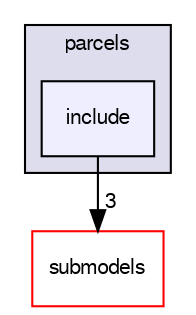 digraph "src/lagrangian/turbulence/parcels/include" {
  bgcolor=transparent;
  compound=true
  node [ fontsize="10", fontname="FreeSans"];
  edge [ labelfontsize="10", labelfontname="FreeSans"];
  subgraph clusterdir_f4470e492b052055a8f68ab9bbd08f78 {
    graph [ bgcolor="#ddddee", pencolor="black", label="parcels" fontname="FreeSans", fontsize="10", URL="dir_f4470e492b052055a8f68ab9bbd08f78.html"]
  dir_4c86786517f583c36f967b917cdc384c [shape=box, label="include", style="filled", fillcolor="#eeeeff", pencolor="black", URL="dir_4c86786517f583c36f967b917cdc384c.html"];
  }
  dir_8d2e9f3975cd341fe442d8051fa80149 [shape=box label="submodels" color="red" URL="dir_8d2e9f3975cd341fe442d8051fa80149.html"];
  dir_4c86786517f583c36f967b917cdc384c->dir_8d2e9f3975cd341fe442d8051fa80149 [headlabel="3", labeldistance=1.5 headhref="dir_001521_001522.html"];
}
